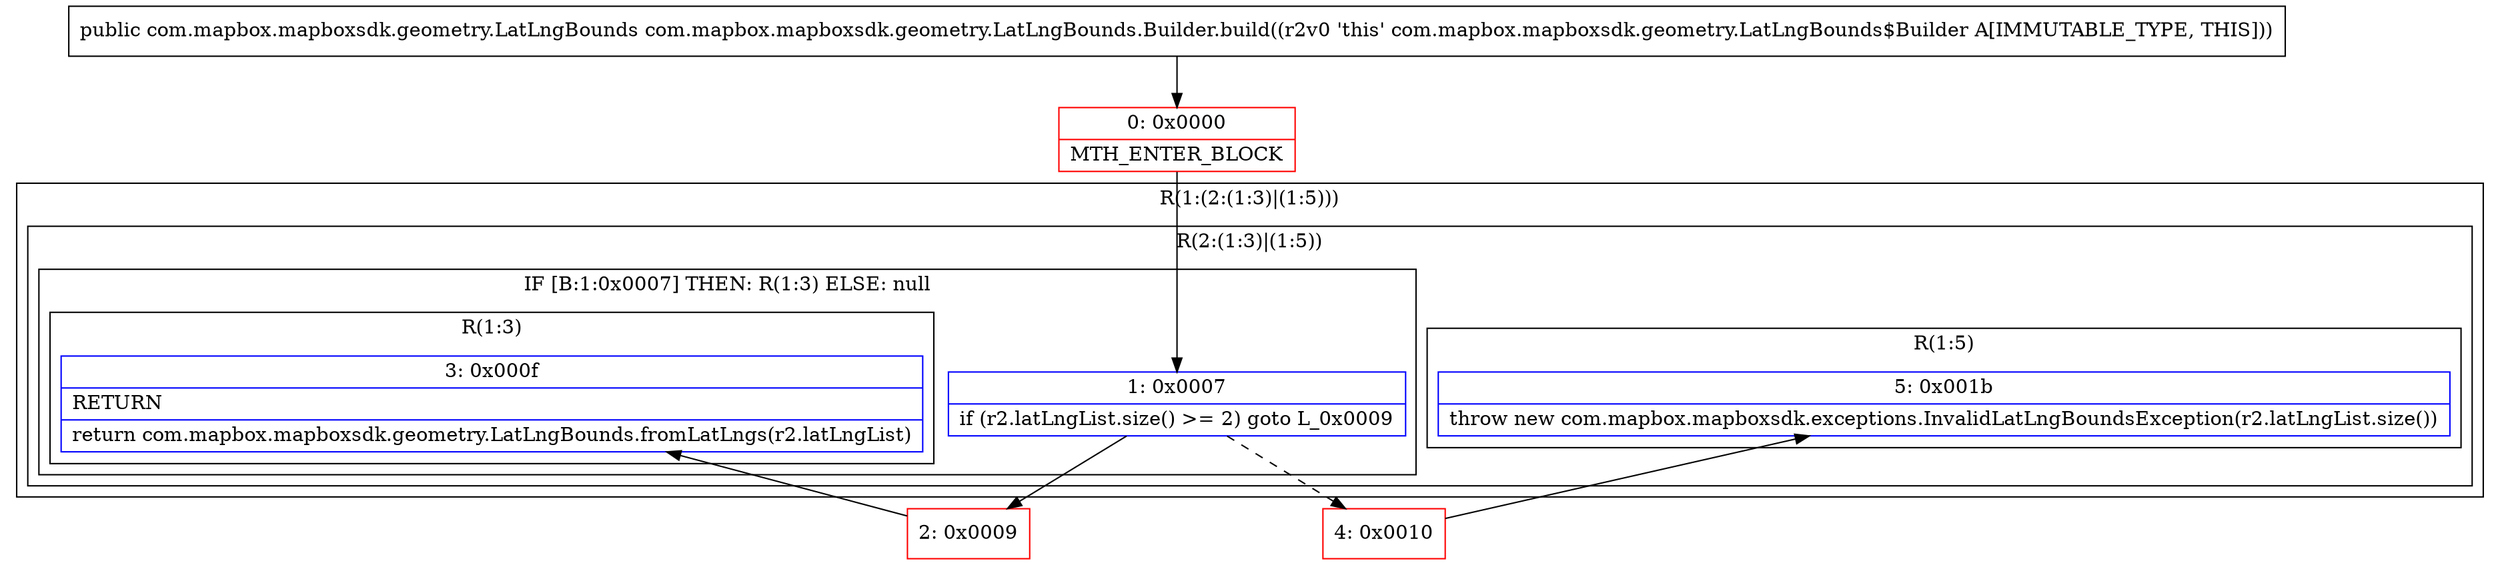 digraph "CFG forcom.mapbox.mapboxsdk.geometry.LatLngBounds.Builder.build()Lcom\/mapbox\/mapboxsdk\/geometry\/LatLngBounds;" {
subgraph cluster_Region_323822598 {
label = "R(1:(2:(1:3)|(1:5)))";
node [shape=record,color=blue];
subgraph cluster_Region_623747582 {
label = "R(2:(1:3)|(1:5))";
node [shape=record,color=blue];
subgraph cluster_IfRegion_291992017 {
label = "IF [B:1:0x0007] THEN: R(1:3) ELSE: null";
node [shape=record,color=blue];
Node_1 [shape=record,label="{1\:\ 0x0007|if (r2.latLngList.size() \>= 2) goto L_0x0009\l}"];
subgraph cluster_Region_1758944759 {
label = "R(1:3)";
node [shape=record,color=blue];
Node_3 [shape=record,label="{3\:\ 0x000f|RETURN\l|return com.mapbox.mapboxsdk.geometry.LatLngBounds.fromLatLngs(r2.latLngList)\l}"];
}
}
subgraph cluster_Region_306194943 {
label = "R(1:5)";
node [shape=record,color=blue];
Node_5 [shape=record,label="{5\:\ 0x001b|throw new com.mapbox.mapboxsdk.exceptions.InvalidLatLngBoundsException(r2.latLngList.size())\l}"];
}
}
}
Node_0 [shape=record,color=red,label="{0\:\ 0x0000|MTH_ENTER_BLOCK\l}"];
Node_2 [shape=record,color=red,label="{2\:\ 0x0009}"];
Node_4 [shape=record,color=red,label="{4\:\ 0x0010}"];
MethodNode[shape=record,label="{public com.mapbox.mapboxsdk.geometry.LatLngBounds com.mapbox.mapboxsdk.geometry.LatLngBounds.Builder.build((r2v0 'this' com.mapbox.mapboxsdk.geometry.LatLngBounds$Builder A[IMMUTABLE_TYPE, THIS])) }"];
MethodNode -> Node_0;
Node_1 -> Node_2;
Node_1 -> Node_4[style=dashed];
Node_0 -> Node_1;
Node_2 -> Node_3;
Node_4 -> Node_5;
}

